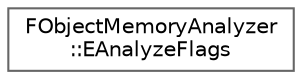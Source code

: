 digraph "Graphical Class Hierarchy"
{
 // INTERACTIVE_SVG=YES
 // LATEX_PDF_SIZE
  bgcolor="transparent";
  edge [fontname=Helvetica,fontsize=10,labelfontname=Helvetica,labelfontsize=10];
  node [fontname=Helvetica,fontsize=10,shape=box,height=0.2,width=0.4];
  rankdir="LR";
  Node0 [id="Node000000",label="FObjectMemoryAnalyzer\l::EAnalyzeFlags",height=0.2,width=0.4,color="grey40", fillcolor="white", style="filled",URL="$d2/dec/structFObjectMemoryAnalyzer_1_1EAnalyzeFlags.html",tooltip="Flags to modify the memory counting behavior."];
}
